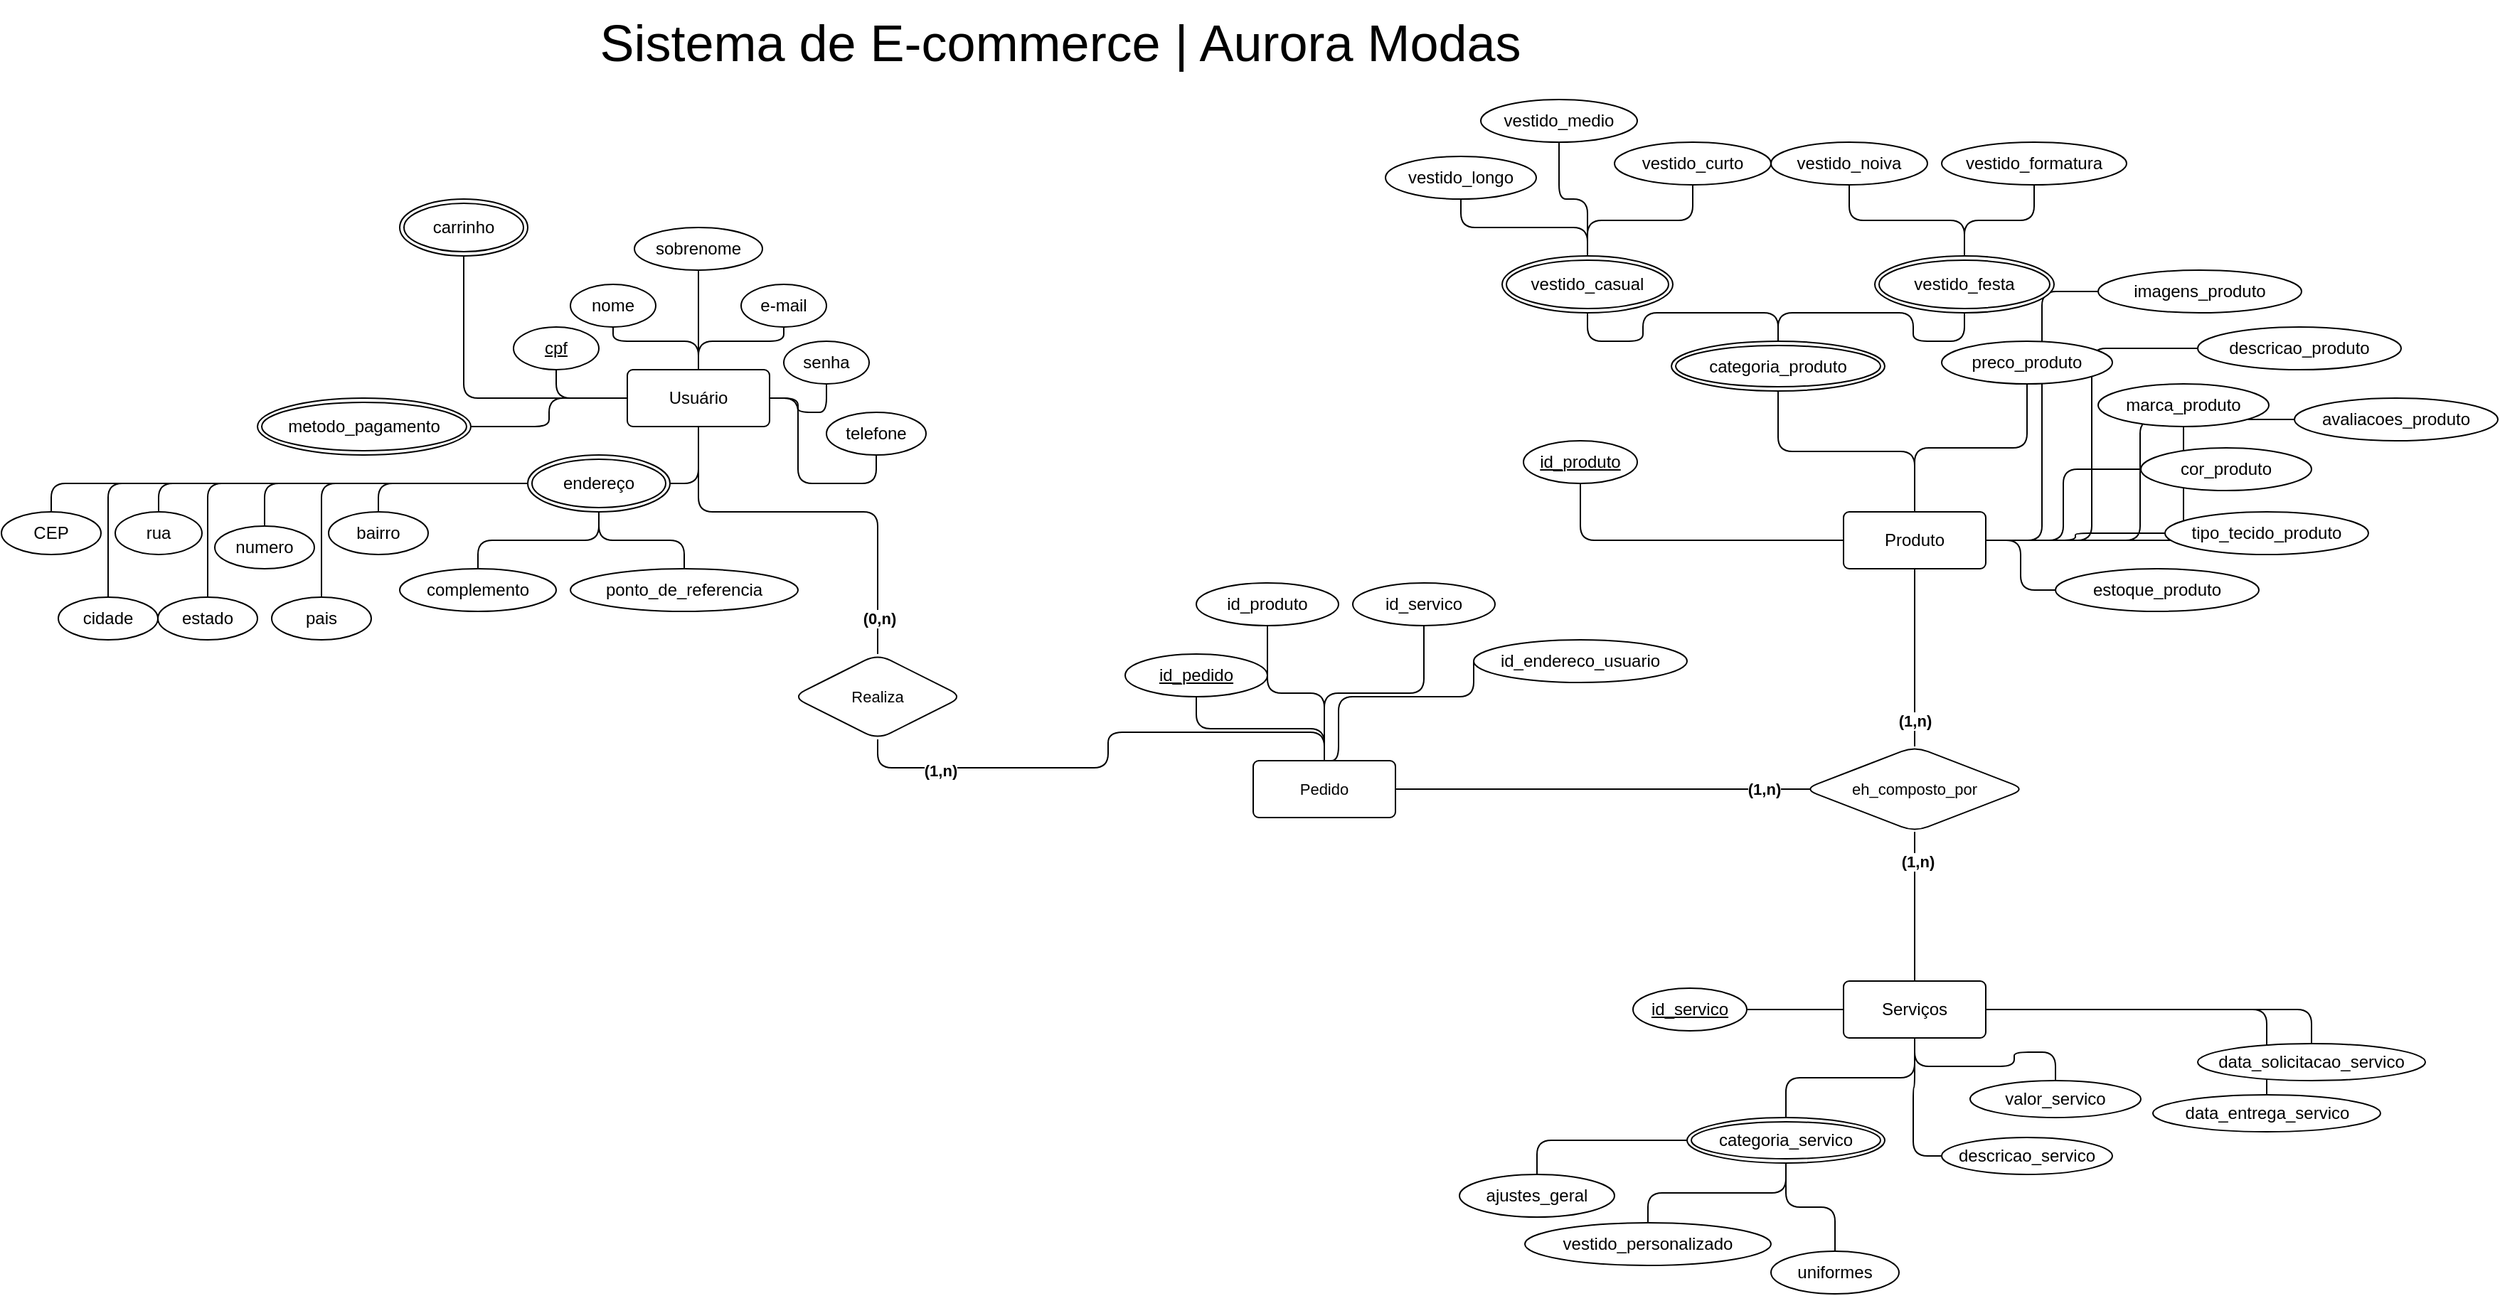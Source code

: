 <mxfile version="24.2.1" type="github">
  <diagram name="Página-1" id="_IVKUvi_oqqvRrkZLEZQ">
    <mxGraphModel dx="2265" dy="998" grid="1" gridSize="10" guides="1" tooltips="1" connect="1" arrows="1" fold="1" page="1" pageScale="1" pageWidth="827" pageHeight="1169" math="0" shadow="0">
      <root>
        <mxCell id="0" />
        <mxCell id="1" parent="0" />
        <mxCell id="jfpWovGagBecrgjIYNpG-1" value="&lt;span style=&quot;font-size: 36px;&quot;&gt;Sistema de E-commerce&amp;nbsp;&lt;/span&gt;&lt;span style=&quot;font-size: 36px; background-color: initial;&quot;&gt;| Aurora Modas&lt;/span&gt;" style="text;html=1;align=center;verticalAlign=middle;resizable=0;points=[];autosize=1;strokeColor=none;fillColor=none;rounded=1;labelBackgroundColor=none;" vertex="1" parent="1">
          <mxGeometry x="79" y="30" width="670" height="60" as="geometry" />
        </mxCell>
        <mxCell id="jfpWovGagBecrgjIYNpG-4" style="edgeStyle=orthogonalEdgeStyle;rounded=1;orthogonalLoop=1;jettySize=auto;html=1;entryX=0.5;entryY=1;entryDx=0;entryDy=0;curved=0;endArrow=none;endFill=0;labelBackgroundColor=none;fontColor=default;" edge="1" parent="1" source="jfpWovGagBecrgjIYNpG-2" target="jfpWovGagBecrgjIYNpG-3">
          <mxGeometry relative="1" as="geometry" />
        </mxCell>
        <mxCell id="jfpWovGagBecrgjIYNpG-6" style="edgeStyle=orthogonalEdgeStyle;rounded=1;orthogonalLoop=1;jettySize=auto;html=1;entryX=0.5;entryY=1;entryDx=0;entryDy=0;curved=0;endArrow=none;endFill=0;labelBackgroundColor=none;fontColor=default;" edge="1" parent="1" source="jfpWovGagBecrgjIYNpG-2" target="jfpWovGagBecrgjIYNpG-5">
          <mxGeometry relative="1" as="geometry" />
        </mxCell>
        <mxCell id="jfpWovGagBecrgjIYNpG-10" style="edgeStyle=orthogonalEdgeStyle;rounded=1;orthogonalLoop=1;jettySize=auto;html=1;entryX=0.5;entryY=1;entryDx=0;entryDy=0;curved=0;endArrow=none;endFill=0;labelBackgroundColor=none;fontColor=default;" edge="1" parent="1" source="jfpWovGagBecrgjIYNpG-2" target="jfpWovGagBecrgjIYNpG-9">
          <mxGeometry relative="1" as="geometry" />
        </mxCell>
        <mxCell id="jfpWovGagBecrgjIYNpG-11" style="edgeStyle=orthogonalEdgeStyle;rounded=1;orthogonalLoop=1;jettySize=auto;html=1;entryX=0.5;entryY=1;entryDx=0;entryDy=0;curved=0;endArrow=none;endFill=0;labelBackgroundColor=none;fontColor=default;" edge="1" parent="1" source="jfpWovGagBecrgjIYNpG-2" target="jfpWovGagBecrgjIYNpG-7">
          <mxGeometry relative="1" as="geometry" />
        </mxCell>
        <mxCell id="jfpWovGagBecrgjIYNpG-12" style="edgeStyle=orthogonalEdgeStyle;rounded=1;orthogonalLoop=1;jettySize=auto;html=1;entryX=0.5;entryY=1;entryDx=0;entryDy=0;curved=0;endArrow=none;endFill=0;labelBackgroundColor=none;fontColor=default;" edge="1" parent="1" source="jfpWovGagBecrgjIYNpG-2" target="jfpWovGagBecrgjIYNpG-8">
          <mxGeometry relative="1" as="geometry" />
        </mxCell>
        <mxCell id="jfpWovGagBecrgjIYNpG-14" style="edgeStyle=orthogonalEdgeStyle;rounded=1;orthogonalLoop=1;jettySize=auto;html=1;entryX=1;entryY=0.5;entryDx=0;entryDy=0;curved=0;endArrow=none;endFill=0;labelBackgroundColor=none;fontColor=default;" edge="1" parent="1" source="jfpWovGagBecrgjIYNpG-2" target="jfpWovGagBecrgjIYNpG-13">
          <mxGeometry relative="1" as="geometry" />
        </mxCell>
        <mxCell id="jfpWovGagBecrgjIYNpG-38" style="edgeStyle=orthogonalEdgeStyle;rounded=1;orthogonalLoop=1;jettySize=auto;html=1;entryX=0.5;entryY=1;entryDx=0;entryDy=0;endArrow=none;endFill=0;curved=0;labelBackgroundColor=none;fontColor=default;" edge="1" parent="1" source="jfpWovGagBecrgjIYNpG-2" target="jfpWovGagBecrgjIYNpG-37">
          <mxGeometry relative="1" as="geometry" />
        </mxCell>
        <mxCell id="jfpWovGagBecrgjIYNpG-65" style="edgeStyle=orthogonalEdgeStyle;rounded=1;orthogonalLoop=1;jettySize=auto;html=1;endArrow=none;endFill=0;" edge="1" parent="1" source="jfpWovGagBecrgjIYNpG-2" target="jfpWovGagBecrgjIYNpG-64">
          <mxGeometry relative="1" as="geometry" />
        </mxCell>
        <mxCell id="jfpWovGagBecrgjIYNpG-93" style="edgeStyle=orthogonalEdgeStyle;rounded=1;orthogonalLoop=1;jettySize=auto;html=1;entryX=0.5;entryY=0;entryDx=0;entryDy=0;strokeColor=default;align=center;verticalAlign=middle;fontFamily=Helvetica;fontSize=11;fontColor=default;labelBackgroundColor=default;endArrow=none;endFill=0;" edge="1" parent="1" source="jfpWovGagBecrgjIYNpG-2" target="jfpWovGagBecrgjIYNpG-91">
          <mxGeometry relative="1" as="geometry">
            <Array as="points">
              <mxPoint x="160" y="390" />
              <mxPoint x="286" y="390" />
            </Array>
          </mxGeometry>
        </mxCell>
        <mxCell id="jfpWovGagBecrgjIYNpG-108" value="&lt;b&gt;(0,n)&lt;/b&gt;" style="edgeLabel;html=1;align=center;verticalAlign=middle;resizable=0;points=[];rounded=1;fontFamily=Helvetica;fontSize=11;fontColor=default;labelBackgroundColor=default;" vertex="1" connectable="0" parent="jfpWovGagBecrgjIYNpG-93">
          <mxGeometry x="0.821" y="1" relative="1" as="geometry">
            <mxPoint as="offset" />
          </mxGeometry>
        </mxCell>
        <mxCell id="jfpWovGagBecrgjIYNpG-101" style="edgeStyle=orthogonalEdgeStyle;rounded=1;orthogonalLoop=1;jettySize=auto;html=1;entryX=0.5;entryY=1;entryDx=0;entryDy=0;strokeColor=default;align=center;verticalAlign=middle;fontFamily=Helvetica;fontSize=11;fontColor=default;labelBackgroundColor=default;endArrow=none;endFill=0;" edge="1" parent="1" source="jfpWovGagBecrgjIYNpG-2" target="jfpWovGagBecrgjIYNpG-99">
          <mxGeometry relative="1" as="geometry" />
        </mxCell>
        <mxCell id="jfpWovGagBecrgjIYNpG-2" value="Usuário" style="rounded=1;arcSize=10;whiteSpace=wrap;html=1;align=center;labelBackgroundColor=none;" vertex="1" parent="1">
          <mxGeometry x="110" y="290" width="100" height="40" as="geometry" />
        </mxCell>
        <mxCell id="jfpWovGagBecrgjIYNpG-3" value="cpf" style="ellipse;whiteSpace=wrap;html=1;align=center;fontStyle=4;rounded=1;labelBackgroundColor=none;" vertex="1" parent="1">
          <mxGeometry x="30" y="260" width="60" height="30" as="geometry" />
        </mxCell>
        <mxCell id="jfpWovGagBecrgjIYNpG-5" value="nome" style="ellipse;whiteSpace=wrap;html=1;align=center;rounded=1;labelBackgroundColor=none;" vertex="1" parent="1">
          <mxGeometry x="70" y="230" width="60" height="30" as="geometry" />
        </mxCell>
        <mxCell id="jfpWovGagBecrgjIYNpG-7" value="e-mail" style="ellipse;whiteSpace=wrap;html=1;align=center;rounded=1;labelBackgroundColor=none;" vertex="1" parent="1">
          <mxGeometry x="190" y="230" width="60" height="30" as="geometry" />
        </mxCell>
        <mxCell id="jfpWovGagBecrgjIYNpG-8" value="senha" style="ellipse;whiteSpace=wrap;html=1;align=center;rounded=1;labelBackgroundColor=none;" vertex="1" parent="1">
          <mxGeometry x="220" y="270" width="60" height="30" as="geometry" />
        </mxCell>
        <mxCell id="jfpWovGagBecrgjIYNpG-9" value="telefone" style="ellipse;whiteSpace=wrap;html=1;align=center;rounded=1;labelBackgroundColor=none;" vertex="1" parent="1">
          <mxGeometry x="250" y="320" width="70" height="30" as="geometry" />
        </mxCell>
        <mxCell id="jfpWovGagBecrgjIYNpG-24" style="edgeStyle=orthogonalEdgeStyle;rounded=1;orthogonalLoop=1;jettySize=auto;html=1;entryX=0.5;entryY=0;entryDx=0;entryDy=0;curved=0;endArrow=none;endFill=0;labelBackgroundColor=none;fontColor=default;" edge="1" parent="1" source="jfpWovGagBecrgjIYNpG-13" target="jfpWovGagBecrgjIYNpG-15">
          <mxGeometry relative="1" as="geometry" />
        </mxCell>
        <mxCell id="jfpWovGagBecrgjIYNpG-26" style="edgeStyle=orthogonalEdgeStyle;rounded=1;orthogonalLoop=1;jettySize=auto;html=1;endArrow=none;endFill=0;curved=0;labelBackgroundColor=none;fontColor=default;" edge="1" parent="1" source="jfpWovGagBecrgjIYNpG-13" target="jfpWovGagBecrgjIYNpG-17">
          <mxGeometry relative="1" as="geometry" />
        </mxCell>
        <mxCell id="jfpWovGagBecrgjIYNpG-27" style="edgeStyle=orthogonalEdgeStyle;rounded=1;orthogonalLoop=1;jettySize=auto;html=1;entryX=0.5;entryY=0;entryDx=0;entryDy=0;curved=0;endArrow=none;endFill=0;labelBackgroundColor=none;fontColor=default;" edge="1" parent="1" source="jfpWovGagBecrgjIYNpG-13" target="jfpWovGagBecrgjIYNpG-18">
          <mxGeometry relative="1" as="geometry" />
        </mxCell>
        <mxCell id="jfpWovGagBecrgjIYNpG-28" style="edgeStyle=orthogonalEdgeStyle;rounded=1;orthogonalLoop=1;jettySize=auto;html=1;curved=0;endArrow=none;endFill=0;labelBackgroundColor=none;fontColor=default;" edge="1" parent="1" source="jfpWovGagBecrgjIYNpG-13" target="jfpWovGagBecrgjIYNpG-22">
          <mxGeometry relative="1" as="geometry" />
        </mxCell>
        <mxCell id="jfpWovGagBecrgjIYNpG-29" style="edgeStyle=orthogonalEdgeStyle;rounded=1;orthogonalLoop=1;jettySize=auto;html=1;curved=0;endArrow=none;endFill=0;labelBackgroundColor=none;fontColor=default;" edge="1" parent="1" source="jfpWovGagBecrgjIYNpG-13" target="jfpWovGagBecrgjIYNpG-21">
          <mxGeometry relative="1" as="geometry" />
        </mxCell>
        <mxCell id="jfpWovGagBecrgjIYNpG-30" style="edgeStyle=orthogonalEdgeStyle;rounded=1;orthogonalLoop=1;jettySize=auto;html=1;entryX=0.5;entryY=0;entryDx=0;entryDy=0;curved=0;endArrow=none;endFill=0;labelBackgroundColor=none;fontColor=default;" edge="1" parent="1" source="jfpWovGagBecrgjIYNpG-13" target="jfpWovGagBecrgjIYNpG-20">
          <mxGeometry relative="1" as="geometry" />
        </mxCell>
        <mxCell id="jfpWovGagBecrgjIYNpG-31" style="edgeStyle=orthogonalEdgeStyle;rounded=1;orthogonalLoop=1;jettySize=auto;html=1;curved=0;endArrow=none;endFill=0;labelBackgroundColor=none;fontColor=default;" edge="1" parent="1" source="jfpWovGagBecrgjIYNpG-13" target="jfpWovGagBecrgjIYNpG-19">
          <mxGeometry relative="1" as="geometry" />
        </mxCell>
        <mxCell id="jfpWovGagBecrgjIYNpG-32" style="edgeStyle=orthogonalEdgeStyle;rounded=1;orthogonalLoop=1;jettySize=auto;html=1;entryX=0.5;entryY=0;entryDx=0;entryDy=0;curved=0;endArrow=none;endFill=0;labelBackgroundColor=none;fontColor=default;" edge="1" parent="1" source="jfpWovGagBecrgjIYNpG-13" target="jfpWovGagBecrgjIYNpG-23">
          <mxGeometry relative="1" as="geometry" />
        </mxCell>
        <mxCell id="jfpWovGagBecrgjIYNpG-35" style="edgeStyle=orthogonalEdgeStyle;rounded=1;orthogonalLoop=1;jettySize=auto;html=1;entryX=0.5;entryY=0;entryDx=0;entryDy=0;curved=0;endArrow=none;endFill=0;labelBackgroundColor=none;fontColor=default;" edge="1" parent="1" source="jfpWovGagBecrgjIYNpG-13" target="jfpWovGagBecrgjIYNpG-16">
          <mxGeometry relative="1" as="geometry" />
        </mxCell>
        <mxCell id="jfpWovGagBecrgjIYNpG-13" value="endereço" style="ellipse;shape=doubleEllipse;margin=3;whiteSpace=wrap;html=1;align=center;rounded=1;labelBackgroundColor=none;" vertex="1" parent="1">
          <mxGeometry x="40" y="350" width="100" height="40" as="geometry" />
        </mxCell>
        <mxCell id="jfpWovGagBecrgjIYNpG-15" value="CEP" style="ellipse;whiteSpace=wrap;html=1;align=center;rounded=1;labelBackgroundColor=none;" vertex="1" parent="1">
          <mxGeometry x="-330" y="390" width="70" height="30" as="geometry" />
        </mxCell>
        <mxCell id="jfpWovGagBecrgjIYNpG-16" value="r&lt;span style=&quot;background-color: initial;&quot;&gt;ua&lt;/span&gt;" style="ellipse;whiteSpace=wrap;html=1;align=center;rounded=1;labelBackgroundColor=none;" vertex="1" parent="1">
          <mxGeometry x="-250" y="390" width="61" height="30" as="geometry" />
        </mxCell>
        <mxCell id="jfpWovGagBecrgjIYNpG-18" value="b&lt;span style=&quot;background-color: initial;&quot;&gt;airro&lt;/span&gt;" style="ellipse;whiteSpace=wrap;html=1;align=center;rounded=1;labelBackgroundColor=none;" vertex="1" parent="1">
          <mxGeometry x="-100" y="390" width="70" height="30" as="geometry" />
        </mxCell>
        <mxCell id="jfpWovGagBecrgjIYNpG-19" value="complemento" style="ellipse;whiteSpace=wrap;html=1;align=center;rounded=1;labelBackgroundColor=none;" vertex="1" parent="1">
          <mxGeometry x="-50" y="430" width="110" height="30" as="geometry" />
        </mxCell>
        <mxCell id="jfpWovGagBecrgjIYNpG-20" value="ponto_de_referencia" style="ellipse;whiteSpace=wrap;html=1;align=center;rounded=1;labelBackgroundColor=none;" vertex="1" parent="1">
          <mxGeometry x="70" y="430" width="160" height="30" as="geometry" />
        </mxCell>
        <mxCell id="jfpWovGagBecrgjIYNpG-21" value="cidade" style="ellipse;whiteSpace=wrap;html=1;align=center;rounded=1;labelBackgroundColor=none;" vertex="1" parent="1">
          <mxGeometry x="-290" y="450" width="70" height="30" as="geometry" />
        </mxCell>
        <mxCell id="jfpWovGagBecrgjIYNpG-22" value="estado" style="ellipse;whiteSpace=wrap;html=1;align=center;rounded=1;labelBackgroundColor=none;" vertex="1" parent="1">
          <mxGeometry x="-220" y="450" width="70" height="30" as="geometry" />
        </mxCell>
        <mxCell id="jfpWovGagBecrgjIYNpG-23" value="pais" style="ellipse;whiteSpace=wrap;html=1;align=center;rounded=1;labelBackgroundColor=none;" vertex="1" parent="1">
          <mxGeometry x="-140" y="450" width="70" height="30" as="geometry" />
        </mxCell>
        <mxCell id="jfpWovGagBecrgjIYNpG-17" value="numero" style="ellipse;whiteSpace=wrap;html=1;align=center;rounded=1;labelBackgroundColor=none;" vertex="1" parent="1">
          <mxGeometry x="-180" y="400" width="70" height="30" as="geometry" />
        </mxCell>
        <mxCell id="jfpWovGagBecrgjIYNpG-37" value="sobrenome" style="ellipse;whiteSpace=wrap;html=1;align=center;rounded=1;labelBackgroundColor=none;" vertex="1" parent="1">
          <mxGeometry x="115" y="190" width="90" height="30" as="geometry" />
        </mxCell>
        <mxCell id="jfpWovGagBecrgjIYNpG-66" style="edgeStyle=orthogonalEdgeStyle;rounded=1;orthogonalLoop=1;jettySize=auto;html=1;entryX=0.5;entryY=1;entryDx=0;entryDy=0;strokeColor=default;align=center;verticalAlign=middle;fontFamily=Helvetica;fontSize=11;fontColor=default;labelBackgroundColor=default;endArrow=none;endFill=0;" edge="1" parent="1" source="jfpWovGagBecrgjIYNpG-41" target="jfpWovGagBecrgjIYNpG-44">
          <mxGeometry relative="1" as="geometry" />
        </mxCell>
        <mxCell id="jfpWovGagBecrgjIYNpG-67" style="edgeStyle=orthogonalEdgeStyle;rounded=1;orthogonalLoop=1;jettySize=auto;html=1;entryX=0.5;entryY=1;entryDx=0;entryDy=0;strokeColor=default;align=center;verticalAlign=middle;fontFamily=Helvetica;fontSize=11;fontColor=default;labelBackgroundColor=default;endArrow=none;endFill=0;" edge="1" parent="1" source="jfpWovGagBecrgjIYNpG-41" target="jfpWovGagBecrgjIYNpG-55">
          <mxGeometry relative="1" as="geometry" />
        </mxCell>
        <mxCell id="jfpWovGagBecrgjIYNpG-68" style="edgeStyle=orthogonalEdgeStyle;rounded=1;orthogonalLoop=1;jettySize=auto;html=1;entryX=0.5;entryY=1;entryDx=0;entryDy=0;strokeColor=default;align=center;verticalAlign=middle;fontFamily=Helvetica;fontSize=11;fontColor=default;labelBackgroundColor=default;endArrow=none;endFill=0;" edge="1" parent="1" source="jfpWovGagBecrgjIYNpG-41" target="jfpWovGagBecrgjIYNpG-56">
          <mxGeometry relative="1" as="geometry" />
        </mxCell>
        <mxCell id="jfpWovGagBecrgjIYNpG-69" style="edgeStyle=orthogonalEdgeStyle;rounded=1;orthogonalLoop=1;jettySize=auto;html=1;entryX=0;entryY=0.5;entryDx=0;entryDy=0;strokeColor=default;align=center;verticalAlign=middle;fontFamily=Helvetica;fontSize=11;fontColor=default;labelBackgroundColor=default;endArrow=none;endFill=0;" edge="1" parent="1" source="jfpWovGagBecrgjIYNpG-41" target="jfpWovGagBecrgjIYNpG-58">
          <mxGeometry relative="1" as="geometry" />
        </mxCell>
        <mxCell id="jfpWovGagBecrgjIYNpG-70" style="edgeStyle=orthogonalEdgeStyle;rounded=1;orthogonalLoop=1;jettySize=auto;html=1;entryX=0;entryY=0.5;entryDx=0;entryDy=0;strokeColor=default;align=center;verticalAlign=middle;fontFamily=Helvetica;fontSize=11;fontColor=default;labelBackgroundColor=default;endArrow=none;endFill=0;" edge="1" parent="1" source="jfpWovGagBecrgjIYNpG-41" target="jfpWovGagBecrgjIYNpG-59">
          <mxGeometry relative="1" as="geometry" />
        </mxCell>
        <mxCell id="jfpWovGagBecrgjIYNpG-71" style="edgeStyle=orthogonalEdgeStyle;rounded=1;orthogonalLoop=1;jettySize=auto;html=1;entryX=0;entryY=0.5;entryDx=0;entryDy=0;strokeColor=default;align=center;verticalAlign=middle;fontFamily=Helvetica;fontSize=11;fontColor=default;labelBackgroundColor=default;endArrow=none;endFill=0;" edge="1" parent="1" source="jfpWovGagBecrgjIYNpG-41" target="jfpWovGagBecrgjIYNpG-60">
          <mxGeometry relative="1" as="geometry" />
        </mxCell>
        <mxCell id="jfpWovGagBecrgjIYNpG-72" style="edgeStyle=orthogonalEdgeStyle;rounded=1;orthogonalLoop=1;jettySize=auto;html=1;entryX=0;entryY=0.5;entryDx=0;entryDy=0;strokeColor=default;align=center;verticalAlign=middle;fontFamily=Helvetica;fontSize=11;fontColor=default;labelBackgroundColor=default;endArrow=none;endFill=0;" edge="1" parent="1" source="jfpWovGagBecrgjIYNpG-41" target="jfpWovGagBecrgjIYNpG-63">
          <mxGeometry relative="1" as="geometry" />
        </mxCell>
        <mxCell id="jfpWovGagBecrgjIYNpG-73" style="edgeStyle=orthogonalEdgeStyle;rounded=1;orthogonalLoop=1;jettySize=auto;html=1;entryX=0;entryY=0.5;entryDx=0;entryDy=0;strokeColor=default;align=center;verticalAlign=middle;fontFamily=Helvetica;fontSize=11;fontColor=default;labelBackgroundColor=default;endArrow=none;endFill=0;" edge="1" parent="1" source="jfpWovGagBecrgjIYNpG-41" target="jfpWovGagBecrgjIYNpG-62">
          <mxGeometry relative="1" as="geometry" />
        </mxCell>
        <mxCell id="jfpWovGagBecrgjIYNpG-74" style="edgeStyle=orthogonalEdgeStyle;rounded=1;orthogonalLoop=1;jettySize=auto;html=1;entryX=0;entryY=0.5;entryDx=0;entryDy=0;strokeColor=default;align=center;verticalAlign=middle;fontFamily=Helvetica;fontSize=11;fontColor=default;labelBackgroundColor=default;endArrow=none;endFill=0;" edge="1" parent="1" source="jfpWovGagBecrgjIYNpG-41" target="jfpWovGagBecrgjIYNpG-61">
          <mxGeometry relative="1" as="geometry" />
        </mxCell>
        <mxCell id="jfpWovGagBecrgjIYNpG-82" style="edgeStyle=orthogonalEdgeStyle;rounded=1;orthogonalLoop=1;jettySize=auto;html=1;entryX=0.5;entryY=1;entryDx=0;entryDy=0;strokeColor=default;align=center;verticalAlign=middle;fontFamily=Helvetica;fontSize=11;fontColor=default;labelBackgroundColor=default;endArrow=none;endFill=0;" edge="1" parent="1" source="jfpWovGagBecrgjIYNpG-41" target="jfpWovGagBecrgjIYNpG-43">
          <mxGeometry relative="1" as="geometry" />
        </mxCell>
        <mxCell id="jfpWovGagBecrgjIYNpG-41" value="Produto" style="rounded=1;arcSize=10;whiteSpace=wrap;html=1;align=center;labelBackgroundColor=none;" vertex="1" parent="1">
          <mxGeometry x="965" y="390" width="100" height="40" as="geometry" />
        </mxCell>
        <mxCell id="jfpWovGagBecrgjIYNpG-43" value="id_produto" style="ellipse;whiteSpace=wrap;html=1;align=center;fontStyle=4;rounded=1;" vertex="1" parent="1">
          <mxGeometry x="740" y="340" width="80" height="30" as="geometry" />
        </mxCell>
        <mxCell id="jfpWovGagBecrgjIYNpG-75" style="edgeStyle=orthogonalEdgeStyle;rounded=1;orthogonalLoop=1;jettySize=auto;html=1;entryX=0.5;entryY=1;entryDx=0;entryDy=0;strokeColor=default;align=center;verticalAlign=middle;fontFamily=Helvetica;fontSize=11;fontColor=default;labelBackgroundColor=default;endArrow=none;endFill=0;" edge="1" parent="1" source="jfpWovGagBecrgjIYNpG-44" target="jfpWovGagBecrgjIYNpG-53">
          <mxGeometry relative="1" as="geometry" />
        </mxCell>
        <mxCell id="jfpWovGagBecrgjIYNpG-76" style="edgeStyle=orthogonalEdgeStyle;rounded=1;orthogonalLoop=1;jettySize=auto;html=1;entryX=0.5;entryY=1;entryDx=0;entryDy=0;strokeColor=default;align=center;verticalAlign=middle;fontFamily=Helvetica;fontSize=11;fontColor=default;labelBackgroundColor=default;endArrow=none;endFill=0;" edge="1" parent="1" source="jfpWovGagBecrgjIYNpG-44" target="jfpWovGagBecrgjIYNpG-54">
          <mxGeometry relative="1" as="geometry" />
        </mxCell>
        <mxCell id="jfpWovGagBecrgjIYNpG-44" value="categoria_produto" style="ellipse;shape=doubleEllipse;margin=3;whiteSpace=wrap;html=1;align=center;rounded=1;" vertex="1" parent="1">
          <mxGeometry x="844" y="270" width="150" height="35" as="geometry" />
        </mxCell>
        <mxCell id="jfpWovGagBecrgjIYNpG-45" value="vestido_longo" style="ellipse;whiteSpace=wrap;html=1;align=center;rounded=1;" vertex="1" parent="1">
          <mxGeometry x="643" y="140" width="106" height="30" as="geometry" />
        </mxCell>
        <mxCell id="jfpWovGagBecrgjIYNpG-46" value="vestido_medio" style="ellipse;whiteSpace=wrap;html=1;align=center;rounded=1;" vertex="1" parent="1">
          <mxGeometry x="710" y="100" width="110" height="30" as="geometry" />
        </mxCell>
        <mxCell id="jfpWovGagBecrgjIYNpG-47" value="vestido_curto" style="ellipse;whiteSpace=wrap;html=1;align=center;rounded=1;" vertex="1" parent="1">
          <mxGeometry x="804" y="130" width="110" height="30" as="geometry" />
        </mxCell>
        <mxCell id="jfpWovGagBecrgjIYNpG-83" style="edgeStyle=orthogonalEdgeStyle;rounded=1;orthogonalLoop=1;jettySize=auto;html=1;strokeColor=default;align=center;verticalAlign=middle;fontFamily=Helvetica;fontSize=11;fontColor=default;labelBackgroundColor=default;endArrow=none;endFill=0;" edge="1" parent="1" source="jfpWovGagBecrgjIYNpG-48" target="jfpWovGagBecrgjIYNpG-50">
          <mxGeometry relative="1" as="geometry" />
        </mxCell>
        <mxCell id="jfpWovGagBecrgjIYNpG-84" style="edgeStyle=orthogonalEdgeStyle;rounded=1;orthogonalLoop=1;jettySize=auto;html=1;entryX=1;entryY=0.5;entryDx=0;entryDy=0;strokeColor=default;align=center;verticalAlign=middle;fontFamily=Helvetica;fontSize=11;fontColor=default;labelBackgroundColor=default;endArrow=none;endFill=0;" edge="1" parent="1" source="jfpWovGagBecrgjIYNpG-48" target="jfpWovGagBecrgjIYNpG-49">
          <mxGeometry relative="1" as="geometry" />
        </mxCell>
        <mxCell id="jfpWovGagBecrgjIYNpG-90" style="edgeStyle=orthogonalEdgeStyle;rounded=1;orthogonalLoop=1;jettySize=auto;html=1;entryX=0.5;entryY=0;entryDx=0;entryDy=0;strokeColor=default;align=center;verticalAlign=middle;fontFamily=Helvetica;fontSize=11;fontColor=default;labelBackgroundColor=default;endArrow=none;endFill=0;" edge="1" parent="1" source="jfpWovGagBecrgjIYNpG-48" target="jfpWovGagBecrgjIYNpG-89">
          <mxGeometry relative="1" as="geometry" />
        </mxCell>
        <mxCell id="jfpWovGagBecrgjIYNpG-118" style="edgeStyle=orthogonalEdgeStyle;rounded=1;orthogonalLoop=1;jettySize=auto;html=1;strokeColor=default;align=center;verticalAlign=middle;fontFamily=Helvetica;fontSize=11;fontColor=default;labelBackgroundColor=default;endArrow=none;endFill=0;" edge="1" parent="1" source="jfpWovGagBecrgjIYNpG-48" target="jfpWovGagBecrgjIYNpG-117">
          <mxGeometry relative="1" as="geometry" />
        </mxCell>
        <mxCell id="jfpWovGagBecrgjIYNpG-120" style="edgeStyle=orthogonalEdgeStyle;rounded=1;orthogonalLoop=1;jettySize=auto;html=1;entryX=0.5;entryY=0;entryDx=0;entryDy=0;strokeColor=default;align=center;verticalAlign=middle;fontFamily=Helvetica;fontSize=11;fontColor=default;labelBackgroundColor=default;endArrow=none;endFill=0;" edge="1" parent="1" source="jfpWovGagBecrgjIYNpG-48" target="jfpWovGagBecrgjIYNpG-119">
          <mxGeometry relative="1" as="geometry" />
        </mxCell>
        <mxCell id="jfpWovGagBecrgjIYNpG-122" style="edgeStyle=orthogonalEdgeStyle;rounded=1;orthogonalLoop=1;jettySize=auto;html=1;strokeColor=default;align=center;verticalAlign=middle;fontFamily=Helvetica;fontSize=11;fontColor=default;labelBackgroundColor=default;endArrow=none;endFill=0;entryX=0;entryY=0.5;entryDx=0;entryDy=0;" edge="1" parent="1" source="jfpWovGagBecrgjIYNpG-48" target="jfpWovGagBecrgjIYNpG-121">
          <mxGeometry relative="1" as="geometry" />
        </mxCell>
        <mxCell id="jfpWovGagBecrgjIYNpG-48" value="Serviç&lt;span style=&quot;background-color: initial;&quot;&gt;os&lt;/span&gt;" style="rounded=1;arcSize=10;whiteSpace=wrap;html=1;align=center;labelBackgroundColor=none;" vertex="1" parent="1">
          <mxGeometry x="965" y="720" width="100" height="40" as="geometry" />
        </mxCell>
        <mxCell id="jfpWovGagBecrgjIYNpG-49" value="id_servico" style="ellipse;whiteSpace=wrap;html=1;align=center;fontStyle=4;rounded=1;" vertex="1" parent="1">
          <mxGeometry x="817" y="725" width="80" height="30" as="geometry" />
        </mxCell>
        <mxCell id="jfpWovGagBecrgjIYNpG-87" style="edgeStyle=orthogonalEdgeStyle;rounded=1;orthogonalLoop=1;jettySize=auto;html=1;entryX=0.5;entryY=0;entryDx=0;entryDy=0;strokeColor=default;align=center;verticalAlign=middle;fontFamily=Helvetica;fontSize=11;fontColor=default;labelBackgroundColor=default;endArrow=none;endFill=0;" edge="1" parent="1" source="jfpWovGagBecrgjIYNpG-50" target="jfpWovGagBecrgjIYNpG-85">
          <mxGeometry relative="1" as="geometry" />
        </mxCell>
        <mxCell id="jfpWovGagBecrgjIYNpG-88" style="edgeStyle=orthogonalEdgeStyle;rounded=1;orthogonalLoop=1;jettySize=auto;html=1;entryX=0.5;entryY=0;entryDx=0;entryDy=0;strokeColor=default;align=center;verticalAlign=middle;fontFamily=Helvetica;fontSize=11;fontColor=default;labelBackgroundColor=default;endArrow=none;endFill=0;" edge="1" parent="1" source="jfpWovGagBecrgjIYNpG-50" target="jfpWovGagBecrgjIYNpG-86">
          <mxGeometry relative="1" as="geometry" />
        </mxCell>
        <mxCell id="jfpWovGagBecrgjIYNpG-125" style="edgeStyle=orthogonalEdgeStyle;rounded=1;orthogonalLoop=1;jettySize=auto;html=1;entryX=0.5;entryY=0;entryDx=0;entryDy=0;strokeColor=default;align=center;verticalAlign=middle;fontFamily=Helvetica;fontSize=11;fontColor=default;labelBackgroundColor=default;endArrow=none;endFill=0;" edge="1" parent="1" source="jfpWovGagBecrgjIYNpG-50" target="jfpWovGagBecrgjIYNpG-124">
          <mxGeometry relative="1" as="geometry" />
        </mxCell>
        <mxCell id="jfpWovGagBecrgjIYNpG-50" value="categoria_servico" style="ellipse;shape=doubleEllipse;margin=3;whiteSpace=wrap;html=1;align=center;rounded=1;" vertex="1" parent="1">
          <mxGeometry x="855" y="816" width="139" height="32" as="geometry" />
        </mxCell>
        <mxCell id="jfpWovGagBecrgjIYNpG-51" value="vestido_noiva" style="ellipse;whiteSpace=wrap;html=1;align=center;rounded=1;" vertex="1" parent="1">
          <mxGeometry x="914" y="130" width="110" height="30" as="geometry" />
        </mxCell>
        <mxCell id="jfpWovGagBecrgjIYNpG-52" value="vestido_formatura" style="ellipse;whiteSpace=wrap;html=1;align=center;rounded=1;" vertex="1" parent="1">
          <mxGeometry x="1034" y="130" width="130" height="30" as="geometry" />
        </mxCell>
        <mxCell id="jfpWovGagBecrgjIYNpG-77" style="edgeStyle=orthogonalEdgeStyle;rounded=1;orthogonalLoop=1;jettySize=auto;html=1;entryX=0.5;entryY=1;entryDx=0;entryDy=0;strokeColor=default;align=center;verticalAlign=middle;fontFamily=Helvetica;fontSize=11;fontColor=default;labelBackgroundColor=default;endArrow=none;endFill=0;" edge="1" parent="1" source="jfpWovGagBecrgjIYNpG-53" target="jfpWovGagBecrgjIYNpG-45">
          <mxGeometry relative="1" as="geometry" />
        </mxCell>
        <mxCell id="jfpWovGagBecrgjIYNpG-78" style="edgeStyle=orthogonalEdgeStyle;rounded=1;orthogonalLoop=1;jettySize=auto;html=1;strokeColor=default;align=center;verticalAlign=middle;fontFamily=Helvetica;fontSize=11;fontColor=default;labelBackgroundColor=default;endArrow=none;endFill=0;" edge="1" parent="1" source="jfpWovGagBecrgjIYNpG-53" target="jfpWovGagBecrgjIYNpG-46">
          <mxGeometry relative="1" as="geometry" />
        </mxCell>
        <mxCell id="jfpWovGagBecrgjIYNpG-79" style="edgeStyle=orthogonalEdgeStyle;rounded=1;orthogonalLoop=1;jettySize=auto;html=1;entryX=0.5;entryY=1;entryDx=0;entryDy=0;strokeColor=default;align=center;verticalAlign=middle;fontFamily=Helvetica;fontSize=11;fontColor=default;labelBackgroundColor=default;endArrow=none;endFill=0;" edge="1" parent="1" source="jfpWovGagBecrgjIYNpG-53" target="jfpWovGagBecrgjIYNpG-47">
          <mxGeometry relative="1" as="geometry" />
        </mxCell>
        <mxCell id="jfpWovGagBecrgjIYNpG-53" value="vestido_casual" style="ellipse;shape=doubleEllipse;margin=3;whiteSpace=wrap;html=1;align=center;rounded=1;" vertex="1" parent="1">
          <mxGeometry x="725" y="210" width="120" height="40" as="geometry" />
        </mxCell>
        <mxCell id="jfpWovGagBecrgjIYNpG-80" style="edgeStyle=orthogonalEdgeStyle;rounded=1;orthogonalLoop=1;jettySize=auto;html=1;entryX=0.5;entryY=1;entryDx=0;entryDy=0;strokeColor=default;align=center;verticalAlign=middle;fontFamily=Helvetica;fontSize=11;fontColor=default;labelBackgroundColor=default;endArrow=none;endFill=0;" edge="1" parent="1" source="jfpWovGagBecrgjIYNpG-54" target="jfpWovGagBecrgjIYNpG-51">
          <mxGeometry relative="1" as="geometry" />
        </mxCell>
        <mxCell id="jfpWovGagBecrgjIYNpG-81" style="edgeStyle=orthogonalEdgeStyle;rounded=1;orthogonalLoop=1;jettySize=auto;html=1;entryX=0.5;entryY=1;entryDx=0;entryDy=0;strokeColor=default;align=center;verticalAlign=middle;fontFamily=Helvetica;fontSize=11;fontColor=default;labelBackgroundColor=default;endArrow=none;endFill=0;" edge="1" parent="1" source="jfpWovGagBecrgjIYNpG-54" target="jfpWovGagBecrgjIYNpG-52">
          <mxGeometry relative="1" as="geometry" />
        </mxCell>
        <mxCell id="jfpWovGagBecrgjIYNpG-54" value="vestido_festa" style="ellipse;shape=doubleEllipse;margin=3;whiteSpace=wrap;html=1;align=center;rounded=1;" vertex="1" parent="1">
          <mxGeometry x="987" y="210" width="126" height="40" as="geometry" />
        </mxCell>
        <mxCell id="jfpWovGagBecrgjIYNpG-55" value="preco_produto" style="ellipse;whiteSpace=wrap;html=1;align=center;rounded=1;" vertex="1" parent="1">
          <mxGeometry x="1034" y="270" width="120" height="30" as="geometry" />
        </mxCell>
        <mxCell id="jfpWovGagBecrgjIYNpG-56" value="marca_produto" style="ellipse;whiteSpace=wrap;html=1;align=center;rounded=1;" vertex="1" parent="1">
          <mxGeometry x="1144" y="300" width="120" height="30" as="geometry" />
        </mxCell>
        <mxCell id="jfpWovGagBecrgjIYNpG-58" value="cor_produto" style="ellipse;whiteSpace=wrap;html=1;align=center;rounded=1;" vertex="1" parent="1">
          <mxGeometry x="1174" y="345" width="120" height="30" as="geometry" />
        </mxCell>
        <mxCell id="jfpWovGagBecrgjIYNpG-59" value="tipo_tecido_produto" style="ellipse;whiteSpace=wrap;html=1;align=center;rounded=1;" vertex="1" parent="1">
          <mxGeometry x="1191" y="390" width="143" height="30" as="geometry" />
        </mxCell>
        <mxCell id="jfpWovGagBecrgjIYNpG-60" value="estoque_produto" style="ellipse;whiteSpace=wrap;html=1;align=center;rounded=1;" vertex="1" parent="1">
          <mxGeometry x="1114" y="430" width="143" height="30" as="geometry" />
        </mxCell>
        <mxCell id="jfpWovGagBecrgjIYNpG-61" value="imagens_produto" style="ellipse;whiteSpace=wrap;html=1;align=center;rounded=1;" vertex="1" parent="1">
          <mxGeometry x="1144" y="220" width="143" height="30" as="geometry" />
        </mxCell>
        <mxCell id="jfpWovGagBecrgjIYNpG-62" value="descricao_produto" style="ellipse;whiteSpace=wrap;html=1;align=center;rounded=1;" vertex="1" parent="1">
          <mxGeometry x="1214" y="260" width="143" height="30" as="geometry" />
        </mxCell>
        <mxCell id="jfpWovGagBecrgjIYNpG-63" value="avaliacoes_produto" style="ellipse;whiteSpace=wrap;html=1;align=center;rounded=1;" vertex="1" parent="1">
          <mxGeometry x="1282" y="310" width="143" height="30" as="geometry" />
        </mxCell>
        <mxCell id="jfpWovGagBecrgjIYNpG-64" value="metodo_pagamento" style="ellipse;shape=doubleEllipse;margin=3;whiteSpace=wrap;html=1;align=center;rounded=1;labelBackgroundColor=none;" vertex="1" parent="1">
          <mxGeometry x="-150" y="310" width="150" height="40" as="geometry" />
        </mxCell>
        <mxCell id="jfpWovGagBecrgjIYNpG-85" value="ajustes_geral" style="ellipse;whiteSpace=wrap;html=1;align=center;rounded=1;" vertex="1" parent="1">
          <mxGeometry x="695" y="856" width="109" height="30" as="geometry" />
        </mxCell>
        <mxCell id="jfpWovGagBecrgjIYNpG-86" value="vestido_personalizado" style="ellipse;whiteSpace=wrap;html=1;align=center;rounded=1;" vertex="1" parent="1">
          <mxGeometry x="741" y="890" width="173" height="30" as="geometry" />
        </mxCell>
        <mxCell id="jfpWovGagBecrgjIYNpG-89" value="valor_servico" style="ellipse;whiteSpace=wrap;html=1;align=center;rounded=1;" vertex="1" parent="1">
          <mxGeometry x="1054" y="790" width="120" height="26" as="geometry" />
        </mxCell>
        <mxCell id="jfpWovGagBecrgjIYNpG-94" style="edgeStyle=orthogonalEdgeStyle;rounded=1;orthogonalLoop=1;jettySize=auto;html=1;strokeColor=default;align=center;verticalAlign=middle;fontFamily=Helvetica;fontSize=11;fontColor=default;labelBackgroundColor=default;endArrow=none;endFill=0;exitX=0.5;exitY=1;exitDx=0;exitDy=0;" edge="1" parent="1" source="jfpWovGagBecrgjIYNpG-91" target="jfpWovGagBecrgjIYNpG-92">
          <mxGeometry relative="1" as="geometry">
            <mxPoint x="346" y="520" as="sourcePoint" />
          </mxGeometry>
        </mxCell>
        <mxCell id="jfpWovGagBecrgjIYNpG-107" value="&lt;b&gt;(1,n)&lt;/b&gt;" style="edgeLabel;html=1;align=center;verticalAlign=middle;resizable=0;points=[];rounded=1;fontFamily=Helvetica;fontSize=11;fontColor=default;labelBackgroundColor=default;" vertex="1" connectable="0" parent="jfpWovGagBecrgjIYNpG-94">
          <mxGeometry x="-0.662" y="-2" relative="1" as="geometry">
            <mxPoint as="offset" />
          </mxGeometry>
        </mxCell>
        <mxCell id="jfpWovGagBecrgjIYNpG-91" value="Realiza" style="shape=rhombus;perimeter=rhombusPerimeter;whiteSpace=wrap;html=1;align=center;rounded=1;fontFamily=Helvetica;fontSize=11;fontColor=default;labelBackgroundColor=default;" vertex="1" parent="1">
          <mxGeometry x="226" y="490" width="120" height="60" as="geometry" />
        </mxCell>
        <mxCell id="jfpWovGagBecrgjIYNpG-102" style="edgeStyle=orthogonalEdgeStyle;rounded=1;orthogonalLoop=1;jettySize=auto;html=1;entryX=0.5;entryY=1;entryDx=0;entryDy=0;strokeColor=default;align=center;verticalAlign=middle;fontFamily=Helvetica;fontSize=11;fontColor=default;labelBackgroundColor=default;endArrow=none;endFill=0;" edge="1" parent="1" source="jfpWovGagBecrgjIYNpG-92" target="jfpWovGagBecrgjIYNpG-98">
          <mxGeometry relative="1" as="geometry" />
        </mxCell>
        <mxCell id="jfpWovGagBecrgjIYNpG-103" style="edgeStyle=orthogonalEdgeStyle;rounded=1;orthogonalLoop=1;jettySize=auto;html=1;strokeColor=default;align=center;verticalAlign=middle;fontFamily=Helvetica;fontSize=11;fontColor=default;labelBackgroundColor=default;endArrow=none;endFill=0;" edge="1" parent="1" source="jfpWovGagBecrgjIYNpG-92" target="jfpWovGagBecrgjIYNpG-95">
          <mxGeometry relative="1" as="geometry" />
        </mxCell>
        <mxCell id="jfpWovGagBecrgjIYNpG-104" style="edgeStyle=orthogonalEdgeStyle;rounded=1;orthogonalLoop=1;jettySize=auto;html=1;strokeColor=default;align=center;verticalAlign=middle;fontFamily=Helvetica;fontSize=11;fontColor=default;labelBackgroundColor=default;endArrow=none;endFill=0;" edge="1" parent="1" source="jfpWovGagBecrgjIYNpG-92" target="jfpWovGagBecrgjIYNpG-96">
          <mxGeometry relative="1" as="geometry" />
        </mxCell>
        <mxCell id="jfpWovGagBecrgjIYNpG-105" style="edgeStyle=orthogonalEdgeStyle;rounded=1;orthogonalLoop=1;jettySize=auto;html=1;entryX=0;entryY=0.5;entryDx=0;entryDy=0;strokeColor=default;align=center;verticalAlign=middle;fontFamily=Helvetica;fontSize=11;fontColor=default;labelBackgroundColor=default;endArrow=none;endFill=0;exitX=0.5;exitY=0;exitDx=0;exitDy=0;" edge="1" parent="1" source="jfpWovGagBecrgjIYNpG-92" target="jfpWovGagBecrgjIYNpG-97">
          <mxGeometry relative="1" as="geometry">
            <Array as="points">
              <mxPoint x="610" y="520" />
              <mxPoint x="705" y="520" />
            </Array>
          </mxGeometry>
        </mxCell>
        <mxCell id="jfpWovGagBecrgjIYNpG-113" style="edgeStyle=orthogonalEdgeStyle;rounded=1;orthogonalLoop=1;jettySize=auto;html=1;strokeColor=default;align=center;verticalAlign=middle;fontFamily=Helvetica;fontSize=11;fontColor=default;labelBackgroundColor=default;endArrow=none;endFill=0;entryX=0.083;entryY=0.5;entryDx=0;entryDy=0;entryPerimeter=0;" edge="1" parent="1" source="jfpWovGagBecrgjIYNpG-92" target="jfpWovGagBecrgjIYNpG-110">
          <mxGeometry relative="1" as="geometry" />
        </mxCell>
        <mxCell id="jfpWovGagBecrgjIYNpG-114" value="&lt;b&gt;(1,n)&lt;/b&gt;" style="edgeLabel;html=1;align=center;verticalAlign=middle;resizable=0;points=[];rounded=1;fontFamily=Helvetica;fontSize=11;fontColor=default;labelBackgroundColor=default;" vertex="1" connectable="0" parent="jfpWovGagBecrgjIYNpG-113">
          <mxGeometry x="0.723" relative="1" as="geometry">
            <mxPoint as="offset" />
          </mxGeometry>
        </mxCell>
        <mxCell id="jfpWovGagBecrgjIYNpG-92" value="Pedido" style="rounded=1;arcSize=10;whiteSpace=wrap;html=1;align=center;fontFamily=Helvetica;fontSize=11;fontColor=default;labelBackgroundColor=default;" vertex="1" parent="1">
          <mxGeometry x="550" y="565" width="100" height="40" as="geometry" />
        </mxCell>
        <mxCell id="jfpWovGagBecrgjIYNpG-95" value="id_produto" style="ellipse;whiteSpace=wrap;html=1;align=center;rounded=1;" vertex="1" parent="1">
          <mxGeometry x="510" y="440" width="100" height="30" as="geometry" />
        </mxCell>
        <mxCell id="jfpWovGagBecrgjIYNpG-96" value="id_servico" style="ellipse;whiteSpace=wrap;html=1;align=center;rounded=1;" vertex="1" parent="1">
          <mxGeometry x="620" y="440" width="100" height="30" as="geometry" />
        </mxCell>
        <mxCell id="jfpWovGagBecrgjIYNpG-97" value="id_endereco_usuario" style="ellipse;whiteSpace=wrap;html=1;align=center;rounded=1;" vertex="1" parent="1">
          <mxGeometry x="705" y="480" width="150" height="30" as="geometry" />
        </mxCell>
        <mxCell id="jfpWovGagBecrgjIYNpG-98" value="&lt;u&gt;id_pedido&lt;/u&gt;" style="ellipse;whiteSpace=wrap;html=1;align=center;rounded=1;" vertex="1" parent="1">
          <mxGeometry x="460" y="490" width="100" height="30" as="geometry" />
        </mxCell>
        <mxCell id="jfpWovGagBecrgjIYNpG-99" value="carrinho" style="ellipse;shape=doubleEllipse;margin=3;whiteSpace=wrap;html=1;align=center;rounded=1;labelBackgroundColor=none;" vertex="1" parent="1">
          <mxGeometry x="-50" y="170" width="90" height="40" as="geometry" />
        </mxCell>
        <mxCell id="jfpWovGagBecrgjIYNpG-111" style="edgeStyle=orthogonalEdgeStyle;rounded=1;orthogonalLoop=1;jettySize=auto;html=1;entryX=0.5;entryY=0;entryDx=0;entryDy=0;strokeColor=default;align=center;verticalAlign=middle;fontFamily=Helvetica;fontSize=11;fontColor=default;labelBackgroundColor=default;endArrow=none;endFill=0;" edge="1" parent="1" source="jfpWovGagBecrgjIYNpG-110" target="jfpWovGagBecrgjIYNpG-48">
          <mxGeometry relative="1" as="geometry" />
        </mxCell>
        <mxCell id="jfpWovGagBecrgjIYNpG-116" value="&lt;b&gt;(1,n)&lt;/b&gt;" style="edgeLabel;html=1;align=center;verticalAlign=middle;resizable=0;points=[];rounded=1;fontFamily=Helvetica;fontSize=11;fontColor=default;labelBackgroundColor=default;" vertex="1" connectable="0" parent="jfpWovGagBecrgjIYNpG-111">
          <mxGeometry x="-0.604" y="2" relative="1" as="geometry">
            <mxPoint as="offset" />
          </mxGeometry>
        </mxCell>
        <mxCell id="jfpWovGagBecrgjIYNpG-112" style="edgeStyle=orthogonalEdgeStyle;rounded=1;orthogonalLoop=1;jettySize=auto;html=1;entryX=0.5;entryY=1;entryDx=0;entryDy=0;strokeColor=default;align=center;verticalAlign=middle;fontFamily=Helvetica;fontSize=11;fontColor=default;labelBackgroundColor=default;endArrow=none;endFill=0;" edge="1" parent="1" source="jfpWovGagBecrgjIYNpG-110" target="jfpWovGagBecrgjIYNpG-41">
          <mxGeometry relative="1" as="geometry" />
        </mxCell>
        <mxCell id="jfpWovGagBecrgjIYNpG-115" value="&lt;b&gt;(1,n)&lt;/b&gt;" style="edgeLabel;html=1;align=center;verticalAlign=middle;resizable=0;points=[];rounded=1;fontFamily=Helvetica;fontSize=11;fontColor=default;labelBackgroundColor=default;" vertex="1" connectable="0" parent="jfpWovGagBecrgjIYNpG-112">
          <mxGeometry x="-0.708" relative="1" as="geometry">
            <mxPoint as="offset" />
          </mxGeometry>
        </mxCell>
        <mxCell id="jfpWovGagBecrgjIYNpG-110" value="eh_composto_por" style="shape=rhombus;perimeter=rhombusPerimeter;whiteSpace=wrap;html=1;align=center;rounded=1;fontFamily=Helvetica;fontSize=11;fontColor=default;labelBackgroundColor=default;" vertex="1" parent="1">
          <mxGeometry x="937" y="555" width="156" height="60" as="geometry" />
        </mxCell>
        <mxCell id="jfpWovGagBecrgjIYNpG-117" value="data_entrega_servico" style="ellipse;whiteSpace=wrap;html=1;align=center;rounded=1;" vertex="1" parent="1">
          <mxGeometry x="1182.5" y="800" width="160" height="26" as="geometry" />
        </mxCell>
        <mxCell id="jfpWovGagBecrgjIYNpG-119" value="data_solicitacao_servico" style="ellipse;whiteSpace=wrap;html=1;align=center;rounded=1;" vertex="1" parent="1">
          <mxGeometry x="1214" y="764" width="160" height="26" as="geometry" />
        </mxCell>
        <mxCell id="jfpWovGagBecrgjIYNpG-121" value="descricao_servico" style="ellipse;whiteSpace=wrap;html=1;align=center;rounded=1;" vertex="1" parent="1">
          <mxGeometry x="1034" y="830" width="120" height="26" as="geometry" />
        </mxCell>
        <mxCell id="jfpWovGagBecrgjIYNpG-124" value="uniformes" style="ellipse;whiteSpace=wrap;html=1;align=center;rounded=1;" vertex="1" parent="1">
          <mxGeometry x="914" y="910" width="90" height="30" as="geometry" />
        </mxCell>
      </root>
    </mxGraphModel>
  </diagram>
</mxfile>
